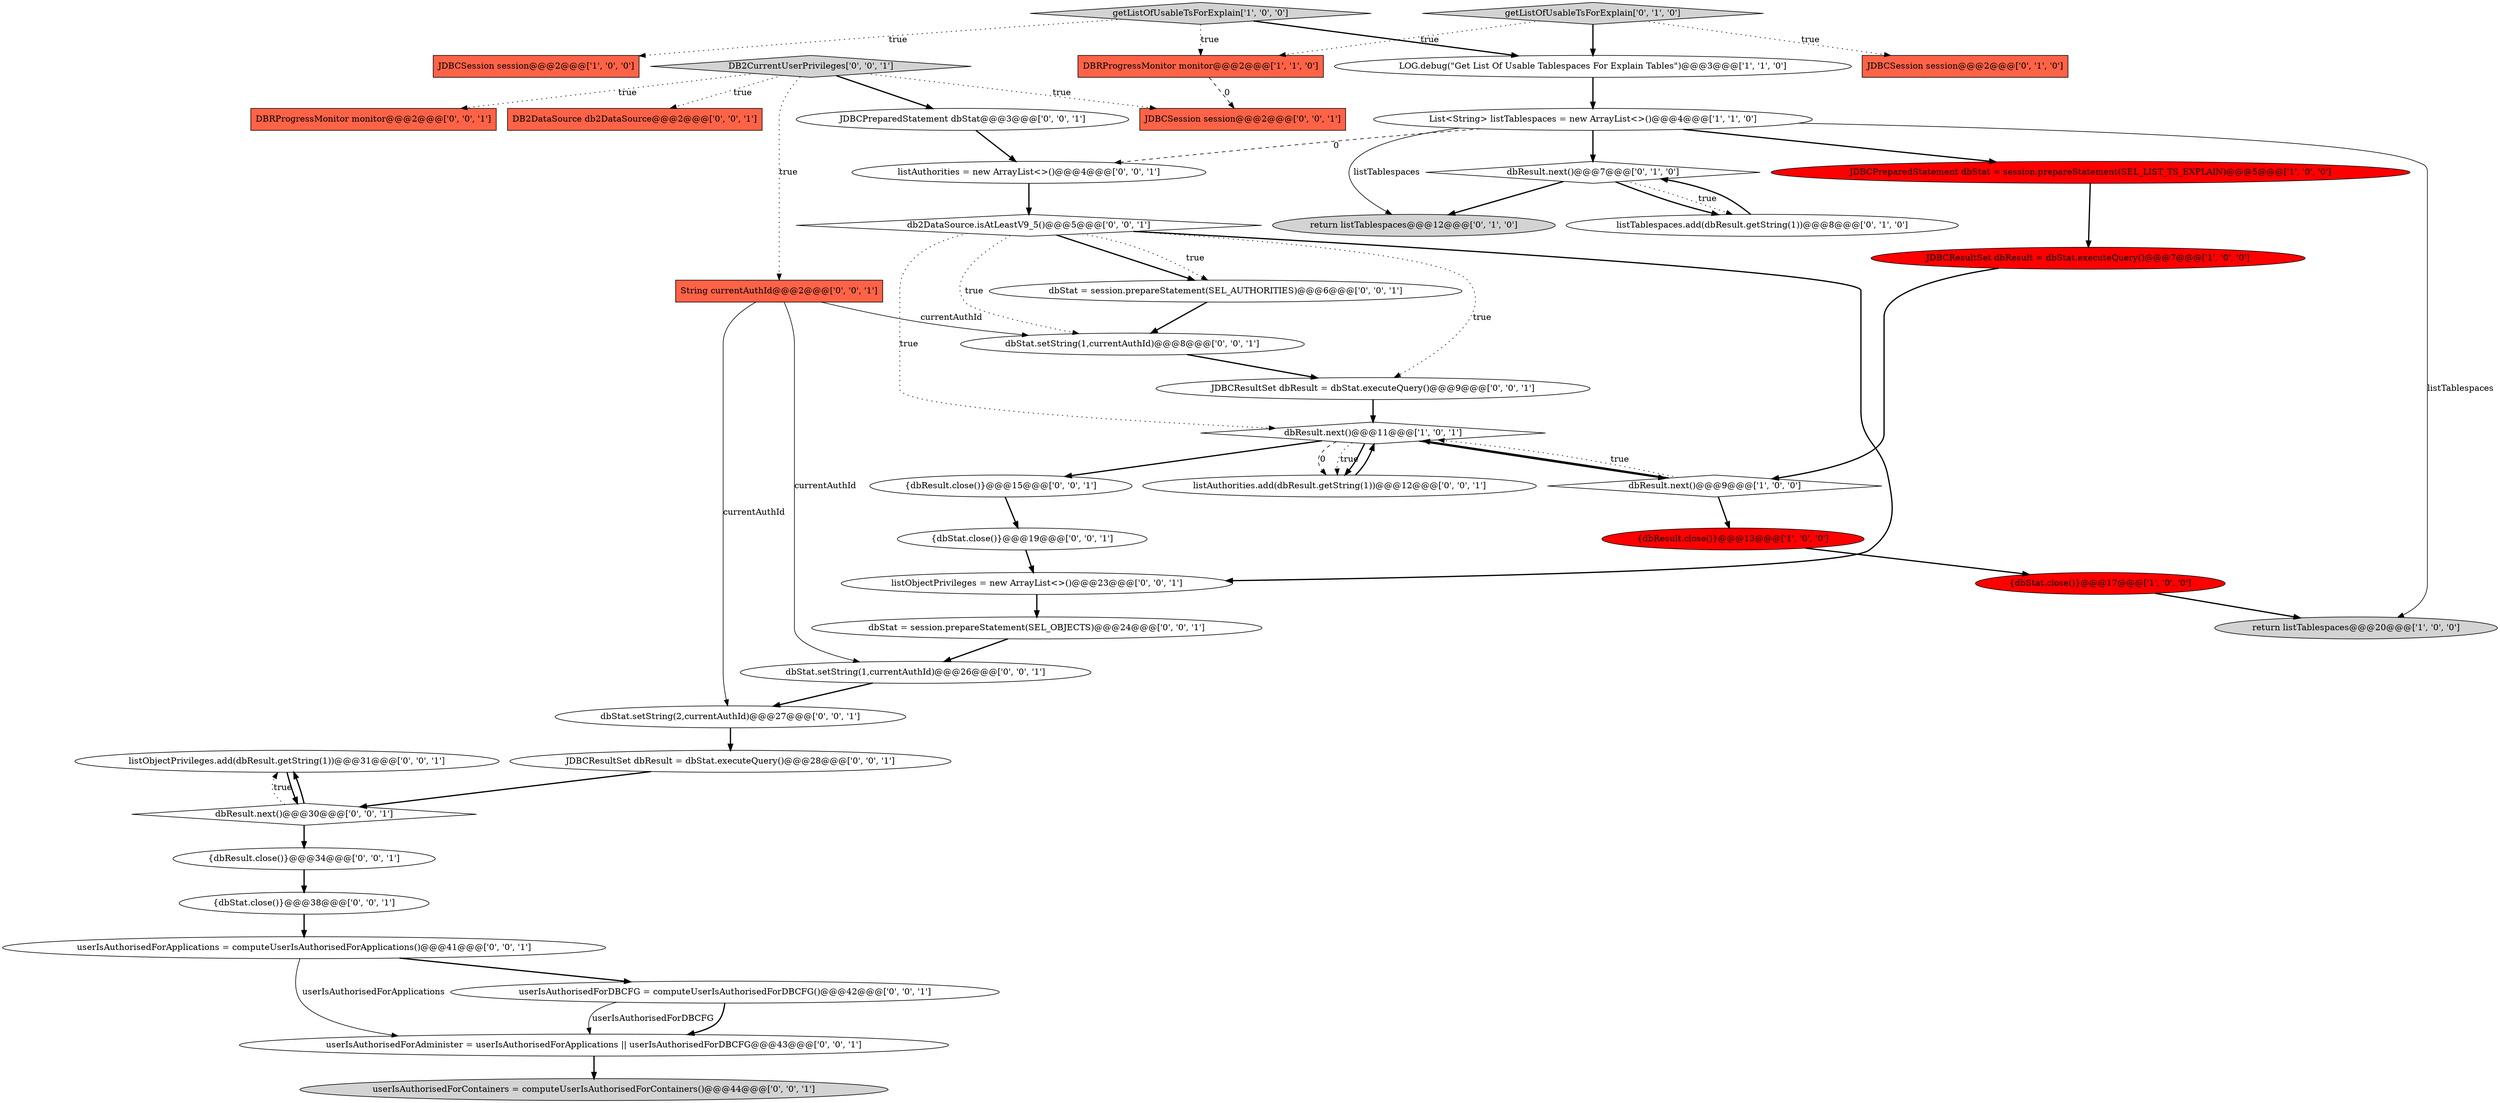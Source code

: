 digraph {
31 [style = filled, label = "listObjectPrivileges.add(dbResult.getString(1))@@@31@@@['0', '0', '1']", fillcolor = white, shape = ellipse image = "AAA0AAABBB3BBB"];
23 [style = filled, label = "{dbResult.close()}@@@34@@@['0', '0', '1']", fillcolor = white, shape = ellipse image = "AAA0AAABBB3BBB"];
17 [style = filled, label = "JDBCPreparedStatement dbStat@@@3@@@['0', '0', '1']", fillcolor = white, shape = ellipse image = "AAA0AAABBB3BBB"];
24 [style = filled, label = "dbStat.setString(1,currentAuthId)@@@8@@@['0', '0', '1']", fillcolor = white, shape = ellipse image = "AAA0AAABBB3BBB"];
34 [style = filled, label = "listAuthorities.add(dbResult.getString(1))@@@12@@@['0', '0', '1']", fillcolor = white, shape = ellipse image = "AAA0AAABBB3BBB"];
3 [style = filled, label = "List<String> listTablespaces = new ArrayList<>()@@@4@@@['1', '1', '0']", fillcolor = white, shape = ellipse image = "AAA0AAABBB1BBB"];
36 [style = filled, label = "DBRProgressMonitor monitor@@@2@@@['0', '0', '1']", fillcolor = tomato, shape = box image = "AAA0AAABBB3BBB"];
10 [style = filled, label = "getListOfUsableTsForExplain['1', '0', '0']", fillcolor = lightgray, shape = diamond image = "AAA0AAABBB1BBB"];
14 [style = filled, label = "getListOfUsableTsForExplain['0', '1', '0']", fillcolor = lightgray, shape = diamond image = "AAA0AAABBB2BBB"];
29 [style = filled, label = "db2DataSource.isAtLeastV9_5()@@@5@@@['0', '0', '1']", fillcolor = white, shape = diamond image = "AAA0AAABBB3BBB"];
16 [style = filled, label = "dbResult.next()@@@7@@@['0', '1', '0']", fillcolor = white, shape = diamond image = "AAA0AAABBB2BBB"];
19 [style = filled, label = "DB2CurrentUserPrivileges['0', '0', '1']", fillcolor = lightgray, shape = diamond image = "AAA0AAABBB3BBB"];
11 [style = filled, label = "{dbResult.close()}@@@13@@@['1', '0', '0']", fillcolor = red, shape = ellipse image = "AAA1AAABBB1BBB"];
43 [style = filled, label = "userIsAuthorisedForContainers = computeUserIsAuthorisedForContainers()@@@44@@@['0', '0', '1']", fillcolor = lightgray, shape = ellipse image = "AAA0AAABBB3BBB"];
42 [style = filled, label = "JDBCResultSet dbResult = dbStat.executeQuery()@@@9@@@['0', '0', '1']", fillcolor = white, shape = ellipse image = "AAA0AAABBB3BBB"];
21 [style = filled, label = "String currentAuthId@@@2@@@['0', '0', '1']", fillcolor = tomato, shape = box image = "AAA0AAABBB3BBB"];
33 [style = filled, label = "{dbResult.close()}@@@15@@@['0', '0', '1']", fillcolor = white, shape = ellipse image = "AAA0AAABBB3BBB"];
38 [style = filled, label = "dbResult.next()@@@30@@@['0', '0', '1']", fillcolor = white, shape = diamond image = "AAA0AAABBB3BBB"];
9 [style = filled, label = "{dbStat.close()}@@@17@@@['1', '0', '0']", fillcolor = red, shape = ellipse image = "AAA1AAABBB1BBB"];
30 [style = filled, label = "{dbStat.close()}@@@38@@@['0', '0', '1']", fillcolor = white, shape = ellipse image = "AAA0AAABBB3BBB"];
0 [style = filled, label = "dbResult.next()@@@9@@@['1', '0', '0']", fillcolor = white, shape = diamond image = "AAA0AAABBB1BBB"];
1 [style = filled, label = "dbResult.next()@@@11@@@['1', '0', '1']", fillcolor = white, shape = diamond image = "AAA0AAABBB1BBB"];
15 [style = filled, label = "listTablespaces.add(dbResult.getString(1))@@@8@@@['0', '1', '0']", fillcolor = white, shape = ellipse image = "AAA0AAABBB2BBB"];
6 [style = filled, label = "LOG.debug(\"Get List Of Usable Tablespaces For Explain Tables\")@@@3@@@['1', '1', '0']", fillcolor = white, shape = ellipse image = "AAA0AAABBB1BBB"];
26 [style = filled, label = "listAuthorities = new ArrayList<>()@@@4@@@['0', '0', '1']", fillcolor = white, shape = ellipse image = "AAA0AAABBB3BBB"];
5 [style = filled, label = "return listTablespaces@@@20@@@['1', '0', '0']", fillcolor = lightgray, shape = ellipse image = "AAA0AAABBB1BBB"];
7 [style = filled, label = "JDBCResultSet dbResult = dbStat.executeQuery()@@@7@@@['1', '0', '0']", fillcolor = red, shape = ellipse image = "AAA1AAABBB1BBB"];
2 [style = filled, label = "JDBCPreparedStatement dbStat = session.prepareStatement(SEL_LIST_TS_EXPLAIN)@@@5@@@['1', '0', '0']", fillcolor = red, shape = ellipse image = "AAA1AAABBB1BBB"];
20 [style = filled, label = "userIsAuthorisedForAdminister = userIsAuthorisedForApplications || userIsAuthorisedForDBCFG@@@43@@@['0', '0', '1']", fillcolor = white, shape = ellipse image = "AAA0AAABBB3BBB"];
41 [style = filled, label = "JDBCSession session@@@2@@@['0', '0', '1']", fillcolor = tomato, shape = box image = "AAA0AAABBB3BBB"];
39 [style = filled, label = "dbStat = session.prepareStatement(SEL_AUTHORITIES)@@@6@@@['0', '0', '1']", fillcolor = white, shape = ellipse image = "AAA0AAABBB3BBB"];
13 [style = filled, label = "return listTablespaces@@@12@@@['0', '1', '0']", fillcolor = lightgray, shape = ellipse image = "AAA0AAABBB2BBB"];
4 [style = filled, label = "JDBCSession session@@@2@@@['1', '0', '0']", fillcolor = tomato, shape = box image = "AAA0AAABBB1BBB"];
25 [style = filled, label = "dbStat.setString(1,currentAuthId)@@@26@@@['0', '0', '1']", fillcolor = white, shape = ellipse image = "AAA0AAABBB3BBB"];
12 [style = filled, label = "JDBCSession session@@@2@@@['0', '1', '0']", fillcolor = tomato, shape = box image = "AAA0AAABBB2BBB"];
22 [style = filled, label = "DB2DataSource db2DataSource@@@2@@@['0', '0', '1']", fillcolor = tomato, shape = box image = "AAA0AAABBB3BBB"];
18 [style = filled, label = "dbStat.setString(2,currentAuthId)@@@27@@@['0', '0', '1']", fillcolor = white, shape = ellipse image = "AAA0AAABBB3BBB"];
27 [style = filled, label = "dbStat = session.prepareStatement(SEL_OBJECTS)@@@24@@@['0', '0', '1']", fillcolor = white, shape = ellipse image = "AAA0AAABBB3BBB"];
35 [style = filled, label = "JDBCResultSet dbResult = dbStat.executeQuery()@@@28@@@['0', '0', '1']", fillcolor = white, shape = ellipse image = "AAA0AAABBB3BBB"];
28 [style = filled, label = "userIsAuthorisedForApplications = computeUserIsAuthorisedForApplications()@@@41@@@['0', '0', '1']", fillcolor = white, shape = ellipse image = "AAA0AAABBB3BBB"];
37 [style = filled, label = "userIsAuthorisedForDBCFG = computeUserIsAuthorisedForDBCFG()@@@42@@@['0', '0', '1']", fillcolor = white, shape = ellipse image = "AAA0AAABBB3BBB"];
8 [style = filled, label = "DBRProgressMonitor monitor@@@2@@@['1', '1', '0']", fillcolor = tomato, shape = box image = "AAA0AAABBB1BBB"];
40 [style = filled, label = "{dbStat.close()}@@@19@@@['0', '0', '1']", fillcolor = white, shape = ellipse image = "AAA0AAABBB3BBB"];
32 [style = filled, label = "listObjectPrivileges = new ArrayList<>()@@@23@@@['0', '0', '1']", fillcolor = white, shape = ellipse image = "AAA0AAABBB3BBB"];
6->3 [style = bold, label=""];
16->15 [style = bold, label=""];
10->8 [style = dotted, label="true"];
29->1 [style = dotted, label="true"];
16->13 [style = bold, label=""];
17->26 [style = bold, label=""];
28->37 [style = bold, label=""];
3->13 [style = solid, label="listTablespaces"];
23->30 [style = bold, label=""];
14->12 [style = dotted, label="true"];
3->26 [style = dashed, label="0"];
29->39 [style = bold, label=""];
34->1 [style = bold, label=""];
26->29 [style = bold, label=""];
1->34 [style = dashed, label="0"];
16->15 [style = dotted, label="true"];
25->18 [style = bold, label=""];
37->20 [style = bold, label=""];
0->11 [style = bold, label=""];
38->23 [style = bold, label=""];
39->24 [style = bold, label=""];
32->27 [style = bold, label=""];
7->0 [style = bold, label=""];
31->38 [style = bold, label=""];
21->25 [style = solid, label="currentAuthId"];
1->0 [style = bold, label=""];
38->31 [style = bold, label=""];
19->17 [style = bold, label=""];
3->16 [style = bold, label=""];
19->21 [style = dotted, label="true"];
11->9 [style = bold, label=""];
15->16 [style = bold, label=""];
19->36 [style = dotted, label="true"];
29->39 [style = dotted, label="true"];
10->6 [style = bold, label=""];
8->41 [style = dashed, label="0"];
1->34 [style = dotted, label="true"];
3->5 [style = solid, label="listTablespaces"];
1->33 [style = bold, label=""];
1->34 [style = bold, label=""];
30->28 [style = bold, label=""];
33->40 [style = bold, label=""];
3->2 [style = bold, label=""];
37->20 [style = solid, label="userIsAuthorisedForDBCFG"];
21->24 [style = solid, label="currentAuthId"];
0->1 [style = bold, label=""];
29->32 [style = bold, label=""];
28->20 [style = solid, label="userIsAuthorisedForApplications"];
19->41 [style = dotted, label="true"];
19->22 [style = dotted, label="true"];
40->32 [style = bold, label=""];
14->8 [style = dotted, label="true"];
9->5 [style = bold, label=""];
18->35 [style = bold, label=""];
20->43 [style = bold, label=""];
29->42 [style = dotted, label="true"];
38->31 [style = dotted, label="true"];
42->1 [style = bold, label=""];
35->38 [style = bold, label=""];
2->7 [style = bold, label=""];
10->4 [style = dotted, label="true"];
29->24 [style = dotted, label="true"];
21->18 [style = solid, label="currentAuthId"];
27->25 [style = bold, label=""];
14->6 [style = bold, label=""];
0->1 [style = dotted, label="true"];
24->42 [style = bold, label=""];
}
